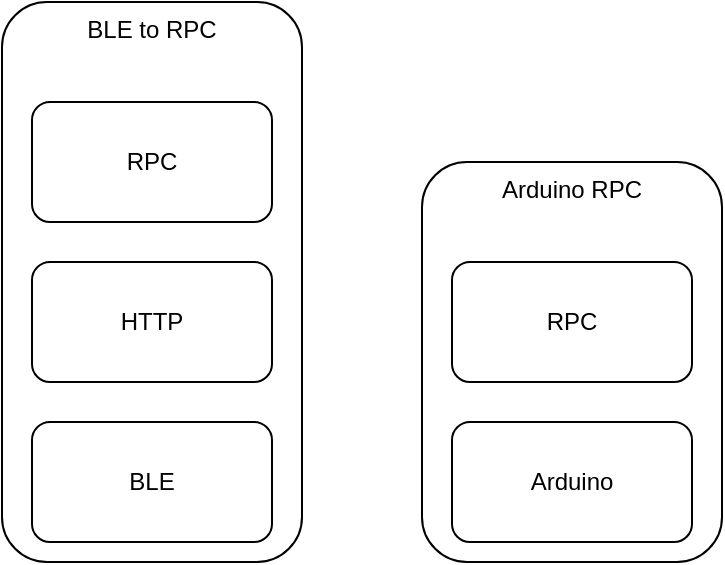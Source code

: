 <mxfile version="24.4.8" type="device">
  <diagram name="Page-1" id="YgnE7sj9Qrty4yAJLxrd">
    <mxGraphModel dx="688" dy="598" grid="1" gridSize="10" guides="1" tooltips="1" connect="1" arrows="1" fold="1" page="1" pageScale="1" pageWidth="827" pageHeight="1169" math="0" shadow="0">
      <root>
        <mxCell id="0" />
        <mxCell id="1" parent="0" />
        <mxCell id="7nFfmR6hClTRvhVIUEcd-1" value="BLE to RPC" style="rounded=1;whiteSpace=wrap;html=1;verticalAlign=top;" vertex="1" parent="1">
          <mxGeometry x="240" y="40" width="150" height="280" as="geometry" />
        </mxCell>
        <mxCell id="7nFfmR6hClTRvhVIUEcd-2" value="BLE" style="rounded=1;whiteSpace=wrap;html=1;" vertex="1" parent="1">
          <mxGeometry x="255" y="250" width="120" height="60" as="geometry" />
        </mxCell>
        <mxCell id="7nFfmR6hClTRvhVIUEcd-3" value="HTTP" style="rounded=1;whiteSpace=wrap;html=1;" vertex="1" parent="1">
          <mxGeometry x="255" y="170" width="120" height="60" as="geometry" />
        </mxCell>
        <mxCell id="7nFfmR6hClTRvhVIUEcd-4" value="RPC" style="rounded=1;whiteSpace=wrap;html=1;" vertex="1" parent="1">
          <mxGeometry x="255" y="90" width="120" height="60" as="geometry" />
        </mxCell>
        <mxCell id="7nFfmR6hClTRvhVIUEcd-5" value="Arduino RPC" style="rounded=1;whiteSpace=wrap;html=1;verticalAlign=top;" vertex="1" parent="1">
          <mxGeometry x="450" y="120" width="150" height="200" as="geometry" />
        </mxCell>
        <mxCell id="7nFfmR6hClTRvhVIUEcd-6" value="Arduino" style="rounded=1;whiteSpace=wrap;html=1;" vertex="1" parent="1">
          <mxGeometry x="465" y="250" width="120" height="60" as="geometry" />
        </mxCell>
        <mxCell id="7nFfmR6hClTRvhVIUEcd-8" value="RPC" style="rounded=1;whiteSpace=wrap;html=1;" vertex="1" parent="1">
          <mxGeometry x="465" y="170" width="120" height="60" as="geometry" />
        </mxCell>
      </root>
    </mxGraphModel>
  </diagram>
</mxfile>
